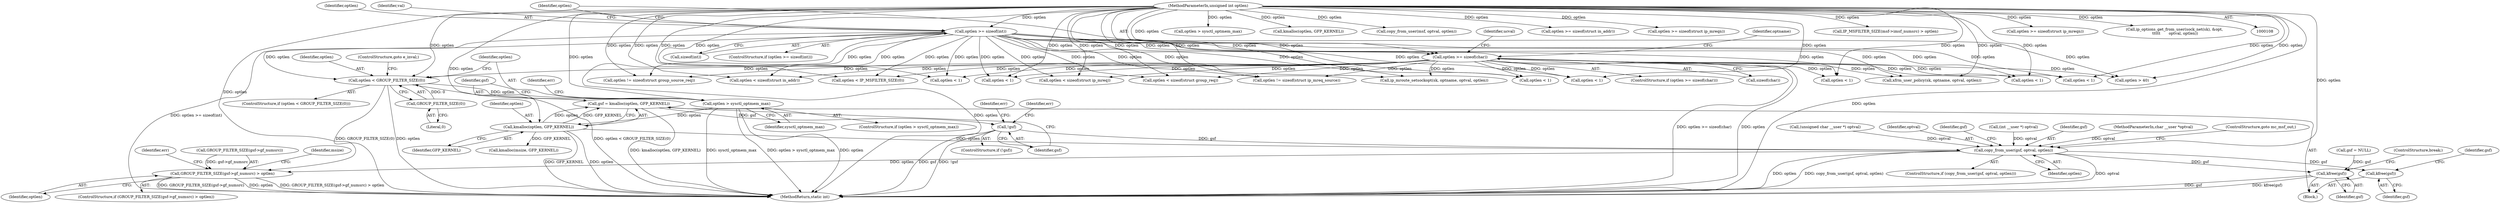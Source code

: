 digraph "0_linux_f6d8bd051c391c1c0458a30b2a7abcd939329259_26@API" {
"1001417" [label="(Call,gsf = kmalloc(optlen, GFP_KERNEL))"];
"1001419" [label="(Call,kmalloc(optlen, GFP_KERNEL))"];
"1001408" [label="(Call,optlen > sysctl_optmem_max)"];
"1001402" [label="(Call,optlen < GROUP_FILTER_SIZE(0))"];
"1000227" [label="(Call,optlen >= sizeof(char))"];
"1000211" [label="(Call,optlen >= sizeof(int))"];
"1000113" [label="(MethodParameterIn,unsigned int optlen)"];
"1001404" [label="(Call,GROUP_FILTER_SIZE(0))"];
"1001423" [label="(Call,!gsf)"];
"1001436" [label="(Call,copy_from_user(gsf, optval, optlen))"];
"1001460" [label="(Call,GROUP_FILTER_SIZE(gsf->gf_numsrc) > optlen)"];
"1001589" [label="(Call,kfree(gsf))"];
"1001603" [label="(Call,kfree(gsf))"];
"1001402" [label="(Call,optlen < GROUP_FILTER_SIZE(0))"];
"1000849" [label="(Call,optlen < sizeof(struct ip_mreq))"];
"1000517" [label="(Call,optlen < 1)"];
"1001202" [label="(Call,optlen != sizeof(struct group_source_req))"];
"1001605" [label="(ControlStructure,break;)"];
"1001608" [label="(Call,optlen < 1)"];
"1001461" [label="(Call,GROUP_FILTER_SIZE(gsf->gf_numsrc))"];
"1001592" [label="(Identifier,gsf)"];
"1000213" [label="(Call,sizeof(int))"];
"1000227" [label="(Call,optlen >= sizeof(char))"];
"1000228" [label="(Identifier,optlen)"];
"1000226" [label="(ControlStructure,if (optlen >= sizeof(char)))"];
"1000113" [label="(MethodParameterIn,unsigned int optlen)"];
"1001422" [label="(ControlStructure,if (!gsf))"];
"1000219" [label="(Call,(int __user *) optval)"];
"1001465" [label="(Identifier,optlen)"];
"1001420" [label="(Identifier,optlen)"];
"1001437" [label="(Identifier,gsf)"];
"1001005" [label="(Call,optlen != sizeof(struct ip_mreq_source))"];
"1000229" [label="(Call,sizeof(char))"];
"1001640" [label="(Call,optlen < 1)"];
"1001683" [label="(Call,optlen < 1)"];
"1001732" [label="(MethodReturn,static int)"];
"1001432" [label="(Identifier,err)"];
"1000272" [label="(Call,optlen > 40)"];
"1000683" [label="(Call,optlen < sizeof(struct in_addr))"];
"1001405" [label="(Literal,0)"];
"1001427" [label="(Identifier,err)"];
"1001408" [label="(Call,optlen > sysctl_optmem_max)"];
"1001406" [label="(ControlStructure,goto e_inval;)"];
"1000916" [label="(Call,optlen > sysctl_optmem_max)"];
"1001459" [label="(ControlStructure,if (GROUP_FILTER_SIZE(gsf->gf_numsrc) > optlen))"];
"1001473" [label="(Identifier,msize)"];
"1000927" [label="(Call,kmalloc(optlen, GFP_KERNEL))"];
"1001424" [label="(Identifier,gsf)"];
"1000944" [label="(Call,copy_from_user(msf, optval, optlen))"];
"1000212" [label="(Identifier,optlen)"];
"1000910" [label="(Call,optlen < IP_MSFILTER_SIZE(0))"];
"1001401" [label="(ControlStructure,if (optlen < GROUP_FILTER_SIZE(0)))"];
"1000235" [label="(Identifier,ucval)"];
"1001388" [label="(Block,)"];
"1001418" [label="(Identifier,gsf)"];
"1001439" [label="(Identifier,optlen)"];
"1001697" [label="(Call,optlen < 1)"];
"1001413" [label="(Identifier,err)"];
"1000112" [label="(MethodParameterIn,char __user *optval)"];
"1000716" [label="(Call,optlen >= sizeof(struct in_addr))"];
"1000693" [label="(Call,optlen >= sizeof(struct ip_mreqn))"];
"1001435" [label="(ControlStructure,if (copy_from_user(gsf, optval, optlen)))"];
"1001121" [label="(Call,optlen < sizeof(struct group_req))"];
"1001436" [label="(Call,copy_from_user(gsf, optval, optlen))"];
"1001590" [label="(Identifier,gsf)"];
"1001409" [label="(Identifier,optlen)"];
"1001440" [label="(ControlStructure,goto mc_msf_out;)"];
"1001403" [label="(Identifier,optlen)"];
"1001603" [label="(Call,kfree(gsf))"];
"1000251" [label="(Call,ip_mroute_setsockopt(sk, optname, optval, optlen))"];
"1001419" [label="(Call,kmalloc(optlen, GFP_KERNEL))"];
"1001468" [label="(Identifier,err)"];
"1001421" [label="(Identifier,GFP_KERNEL)"];
"1000236" [label="(Call,(unsigned char __user *) optval)"];
"1001438" [label="(Identifier,optval)"];
"1001589" [label="(Call,kfree(gsf))"];
"1001407" [label="(ControlStructure,if (optlen > sysctl_optmem_max))"];
"1000973" [label="(Call,IP_MSFILTER_SIZE(msf->imsf_numsrc) > optlen)"];
"1001417" [label="(Call,gsf = kmalloc(optlen, GFP_KERNEL))"];
"1000627" [label="(Call,optlen < 1)"];
"1001404" [label="(Call,GROUP_FILTER_SIZE(0))"];
"1000656" [label="(Call,optlen < 1)"];
"1000218" [label="(Identifier,val)"];
"1001460" [label="(Call,GROUP_FILTER_SIZE(gsf->gf_numsrc) > optlen)"];
"1001445" [label="(Identifier,gsf)"];
"1001423" [label="(Call,!gsf)"];
"1000249" [label="(Identifier,optname)"];
"1000210" [label="(ControlStructure,if (optlen >= sizeof(int)))"];
"1001665" [label="(Call,xfrm_user_policy(sk, optname, optval, optlen))"];
"1001604" [label="(Identifier,gsf)"];
"1001591" [label="(Call,gsf = NULL)"];
"1000859" [label="(Call,optlen >= sizeof(struct ip_mreqn))"];
"1001480" [label="(Call,kmalloc(msize, GFP_KERNEL))"];
"1000211" [label="(Call,optlen >= sizeof(int))"];
"1001410" [label="(Identifier,sysctl_optmem_max)"];
"1000278" [label="(Call,ip_options_get_from_user(sock_net(sk), &opt,\n \t\t\t\t\t       optval, optlen))"];
"1001417" -> "1001388"  [label="AST: "];
"1001417" -> "1001419"  [label="CFG: "];
"1001418" -> "1001417"  [label="AST: "];
"1001419" -> "1001417"  [label="AST: "];
"1001424" -> "1001417"  [label="CFG: "];
"1001417" -> "1001732"  [label="DDG: kmalloc(optlen, GFP_KERNEL)"];
"1001419" -> "1001417"  [label="DDG: optlen"];
"1001419" -> "1001417"  [label="DDG: GFP_KERNEL"];
"1001417" -> "1001423"  [label="DDG: gsf"];
"1001419" -> "1001421"  [label="CFG: "];
"1001420" -> "1001419"  [label="AST: "];
"1001421" -> "1001419"  [label="AST: "];
"1001419" -> "1001732"  [label="DDG: GFP_KERNEL"];
"1001419" -> "1001732"  [label="DDG: optlen"];
"1001408" -> "1001419"  [label="DDG: optlen"];
"1000113" -> "1001419"  [label="DDG: optlen"];
"1001419" -> "1001436"  [label="DDG: optlen"];
"1001419" -> "1001480"  [label="DDG: GFP_KERNEL"];
"1001408" -> "1001407"  [label="AST: "];
"1001408" -> "1001410"  [label="CFG: "];
"1001409" -> "1001408"  [label="AST: "];
"1001410" -> "1001408"  [label="AST: "];
"1001413" -> "1001408"  [label="CFG: "];
"1001418" -> "1001408"  [label="CFG: "];
"1001408" -> "1001732"  [label="DDG: sysctl_optmem_max"];
"1001408" -> "1001732"  [label="DDG: optlen > sysctl_optmem_max"];
"1001408" -> "1001732"  [label="DDG: optlen"];
"1001402" -> "1001408"  [label="DDG: optlen"];
"1000113" -> "1001408"  [label="DDG: optlen"];
"1001402" -> "1001401"  [label="AST: "];
"1001402" -> "1001404"  [label="CFG: "];
"1001403" -> "1001402"  [label="AST: "];
"1001404" -> "1001402"  [label="AST: "];
"1001406" -> "1001402"  [label="CFG: "];
"1001409" -> "1001402"  [label="CFG: "];
"1001402" -> "1001732"  [label="DDG: GROUP_FILTER_SIZE(0)"];
"1001402" -> "1001732"  [label="DDG: optlen"];
"1001402" -> "1001732"  [label="DDG: optlen < GROUP_FILTER_SIZE(0)"];
"1000227" -> "1001402"  [label="DDG: optlen"];
"1000211" -> "1001402"  [label="DDG: optlen"];
"1000113" -> "1001402"  [label="DDG: optlen"];
"1001404" -> "1001402"  [label="DDG: 0"];
"1000227" -> "1000226"  [label="AST: "];
"1000227" -> "1000229"  [label="CFG: "];
"1000228" -> "1000227"  [label="AST: "];
"1000229" -> "1000227"  [label="AST: "];
"1000235" -> "1000227"  [label="CFG: "];
"1000249" -> "1000227"  [label="CFG: "];
"1000227" -> "1001732"  [label="DDG: optlen >= sizeof(char)"];
"1000227" -> "1001732"  [label="DDG: optlen"];
"1000211" -> "1000227"  [label="DDG: optlen"];
"1000113" -> "1000227"  [label="DDG: optlen"];
"1000227" -> "1000251"  [label="DDG: optlen"];
"1000227" -> "1000272"  [label="DDG: optlen"];
"1000227" -> "1000517"  [label="DDG: optlen"];
"1000227" -> "1000627"  [label="DDG: optlen"];
"1000227" -> "1000656"  [label="DDG: optlen"];
"1000227" -> "1000683"  [label="DDG: optlen"];
"1000227" -> "1000849"  [label="DDG: optlen"];
"1000227" -> "1000910"  [label="DDG: optlen"];
"1000227" -> "1001005"  [label="DDG: optlen"];
"1000227" -> "1001121"  [label="DDG: optlen"];
"1000227" -> "1001202"  [label="DDG: optlen"];
"1000227" -> "1001608"  [label="DDG: optlen"];
"1000227" -> "1001640"  [label="DDG: optlen"];
"1000227" -> "1001665"  [label="DDG: optlen"];
"1000227" -> "1001683"  [label="DDG: optlen"];
"1000227" -> "1001697"  [label="DDG: optlen"];
"1000211" -> "1000210"  [label="AST: "];
"1000211" -> "1000213"  [label="CFG: "];
"1000212" -> "1000211"  [label="AST: "];
"1000213" -> "1000211"  [label="AST: "];
"1000218" -> "1000211"  [label="CFG: "];
"1000228" -> "1000211"  [label="CFG: "];
"1000211" -> "1001732"  [label="DDG: optlen"];
"1000211" -> "1001732"  [label="DDG: optlen >= sizeof(int)"];
"1000113" -> "1000211"  [label="DDG: optlen"];
"1000211" -> "1000251"  [label="DDG: optlen"];
"1000211" -> "1000272"  [label="DDG: optlen"];
"1000211" -> "1000517"  [label="DDG: optlen"];
"1000211" -> "1000627"  [label="DDG: optlen"];
"1000211" -> "1000656"  [label="DDG: optlen"];
"1000211" -> "1000683"  [label="DDG: optlen"];
"1000211" -> "1000849"  [label="DDG: optlen"];
"1000211" -> "1000910"  [label="DDG: optlen"];
"1000211" -> "1001005"  [label="DDG: optlen"];
"1000211" -> "1001121"  [label="DDG: optlen"];
"1000211" -> "1001202"  [label="DDG: optlen"];
"1000211" -> "1001608"  [label="DDG: optlen"];
"1000211" -> "1001640"  [label="DDG: optlen"];
"1000211" -> "1001665"  [label="DDG: optlen"];
"1000211" -> "1001683"  [label="DDG: optlen"];
"1000211" -> "1001697"  [label="DDG: optlen"];
"1000113" -> "1000108"  [label="AST: "];
"1000113" -> "1001732"  [label="DDG: optlen"];
"1000113" -> "1000251"  [label="DDG: optlen"];
"1000113" -> "1000272"  [label="DDG: optlen"];
"1000113" -> "1000278"  [label="DDG: optlen"];
"1000113" -> "1000517"  [label="DDG: optlen"];
"1000113" -> "1000627"  [label="DDG: optlen"];
"1000113" -> "1000656"  [label="DDG: optlen"];
"1000113" -> "1000683"  [label="DDG: optlen"];
"1000113" -> "1000693"  [label="DDG: optlen"];
"1000113" -> "1000716"  [label="DDG: optlen"];
"1000113" -> "1000849"  [label="DDG: optlen"];
"1000113" -> "1000859"  [label="DDG: optlen"];
"1000113" -> "1000910"  [label="DDG: optlen"];
"1000113" -> "1000916"  [label="DDG: optlen"];
"1000113" -> "1000927"  [label="DDG: optlen"];
"1000113" -> "1000944"  [label="DDG: optlen"];
"1000113" -> "1000973"  [label="DDG: optlen"];
"1000113" -> "1001005"  [label="DDG: optlen"];
"1000113" -> "1001121"  [label="DDG: optlen"];
"1000113" -> "1001202"  [label="DDG: optlen"];
"1000113" -> "1001436"  [label="DDG: optlen"];
"1000113" -> "1001460"  [label="DDG: optlen"];
"1000113" -> "1001608"  [label="DDG: optlen"];
"1000113" -> "1001640"  [label="DDG: optlen"];
"1000113" -> "1001665"  [label="DDG: optlen"];
"1000113" -> "1001683"  [label="DDG: optlen"];
"1000113" -> "1001697"  [label="DDG: optlen"];
"1001404" -> "1001405"  [label="CFG: "];
"1001405" -> "1001404"  [label="AST: "];
"1001423" -> "1001422"  [label="AST: "];
"1001423" -> "1001424"  [label="CFG: "];
"1001424" -> "1001423"  [label="AST: "];
"1001427" -> "1001423"  [label="CFG: "];
"1001432" -> "1001423"  [label="CFG: "];
"1001423" -> "1001732"  [label="DDG: !gsf"];
"1001423" -> "1001732"  [label="DDG: gsf"];
"1001423" -> "1001436"  [label="DDG: gsf"];
"1001436" -> "1001435"  [label="AST: "];
"1001436" -> "1001439"  [label="CFG: "];
"1001437" -> "1001436"  [label="AST: "];
"1001438" -> "1001436"  [label="AST: "];
"1001439" -> "1001436"  [label="AST: "];
"1001440" -> "1001436"  [label="CFG: "];
"1001445" -> "1001436"  [label="CFG: "];
"1001436" -> "1001732"  [label="DDG: optlen"];
"1001436" -> "1001732"  [label="DDG: copy_from_user(gsf, optval, optlen)"];
"1001436" -> "1001732"  [label="DDG: optval"];
"1000219" -> "1001436"  [label="DDG: optval"];
"1000236" -> "1001436"  [label="DDG: optval"];
"1000112" -> "1001436"  [label="DDG: optval"];
"1001436" -> "1001460"  [label="DDG: optlen"];
"1001436" -> "1001589"  [label="DDG: gsf"];
"1001436" -> "1001603"  [label="DDG: gsf"];
"1001460" -> "1001459"  [label="AST: "];
"1001460" -> "1001465"  [label="CFG: "];
"1001461" -> "1001460"  [label="AST: "];
"1001465" -> "1001460"  [label="AST: "];
"1001468" -> "1001460"  [label="CFG: "];
"1001473" -> "1001460"  [label="CFG: "];
"1001460" -> "1001732"  [label="DDG: GROUP_FILTER_SIZE(gsf->gf_numsrc) > optlen"];
"1001460" -> "1001732"  [label="DDG: GROUP_FILTER_SIZE(gsf->gf_numsrc)"];
"1001460" -> "1001732"  [label="DDG: optlen"];
"1001461" -> "1001460"  [label="DDG: gsf->gf_numsrc"];
"1001589" -> "1001388"  [label="AST: "];
"1001589" -> "1001590"  [label="CFG: "];
"1001590" -> "1001589"  [label="AST: "];
"1001592" -> "1001589"  [label="CFG: "];
"1001603" -> "1001388"  [label="AST: "];
"1001603" -> "1001604"  [label="CFG: "];
"1001604" -> "1001603"  [label="AST: "];
"1001605" -> "1001603"  [label="CFG: "];
"1001603" -> "1001732"  [label="DDG: gsf"];
"1001603" -> "1001732"  [label="DDG: kfree(gsf)"];
"1001591" -> "1001603"  [label="DDG: gsf"];
}
